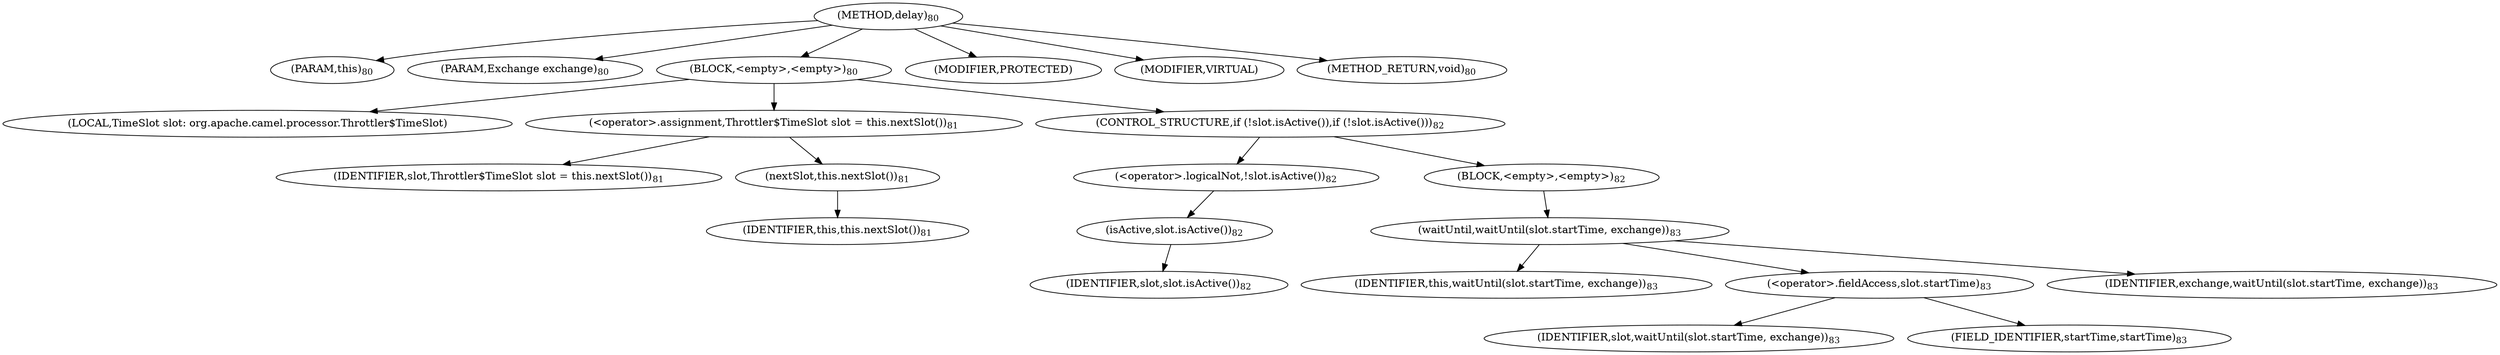 digraph "delay" {  
"149" [label = <(METHOD,delay)<SUB>80</SUB>> ]
"16" [label = <(PARAM,this)<SUB>80</SUB>> ]
"150" [label = <(PARAM,Exchange exchange)<SUB>80</SUB>> ]
"151" [label = <(BLOCK,&lt;empty&gt;,&lt;empty&gt;)<SUB>80</SUB>> ]
"152" [label = <(LOCAL,TimeSlot slot: org.apache.camel.processor.Throttler$TimeSlot)> ]
"153" [label = <(&lt;operator&gt;.assignment,Throttler$TimeSlot slot = this.nextSlot())<SUB>81</SUB>> ]
"154" [label = <(IDENTIFIER,slot,Throttler$TimeSlot slot = this.nextSlot())<SUB>81</SUB>> ]
"155" [label = <(nextSlot,this.nextSlot())<SUB>81</SUB>> ]
"15" [label = <(IDENTIFIER,this,this.nextSlot())<SUB>81</SUB>> ]
"156" [label = <(CONTROL_STRUCTURE,if (!slot.isActive()),if (!slot.isActive()))<SUB>82</SUB>> ]
"157" [label = <(&lt;operator&gt;.logicalNot,!slot.isActive())<SUB>82</SUB>> ]
"158" [label = <(isActive,slot.isActive())<SUB>82</SUB>> ]
"159" [label = <(IDENTIFIER,slot,slot.isActive())<SUB>82</SUB>> ]
"160" [label = <(BLOCK,&lt;empty&gt;,&lt;empty&gt;)<SUB>82</SUB>> ]
"161" [label = <(waitUntil,waitUntil(slot.startTime, exchange))<SUB>83</SUB>> ]
"17" [label = <(IDENTIFIER,this,waitUntil(slot.startTime, exchange))<SUB>83</SUB>> ]
"162" [label = <(&lt;operator&gt;.fieldAccess,slot.startTime)<SUB>83</SUB>> ]
"163" [label = <(IDENTIFIER,slot,waitUntil(slot.startTime, exchange))<SUB>83</SUB>> ]
"164" [label = <(FIELD_IDENTIFIER,startTime,startTime)<SUB>83</SUB>> ]
"165" [label = <(IDENTIFIER,exchange,waitUntil(slot.startTime, exchange))<SUB>83</SUB>> ]
"166" [label = <(MODIFIER,PROTECTED)> ]
"167" [label = <(MODIFIER,VIRTUAL)> ]
"168" [label = <(METHOD_RETURN,void)<SUB>80</SUB>> ]
  "149" -> "16" 
  "149" -> "150" 
  "149" -> "151" 
  "149" -> "166" 
  "149" -> "167" 
  "149" -> "168" 
  "151" -> "152" 
  "151" -> "153" 
  "151" -> "156" 
  "153" -> "154" 
  "153" -> "155" 
  "155" -> "15" 
  "156" -> "157" 
  "156" -> "160" 
  "157" -> "158" 
  "158" -> "159" 
  "160" -> "161" 
  "161" -> "17" 
  "161" -> "162" 
  "161" -> "165" 
  "162" -> "163" 
  "162" -> "164" 
}
